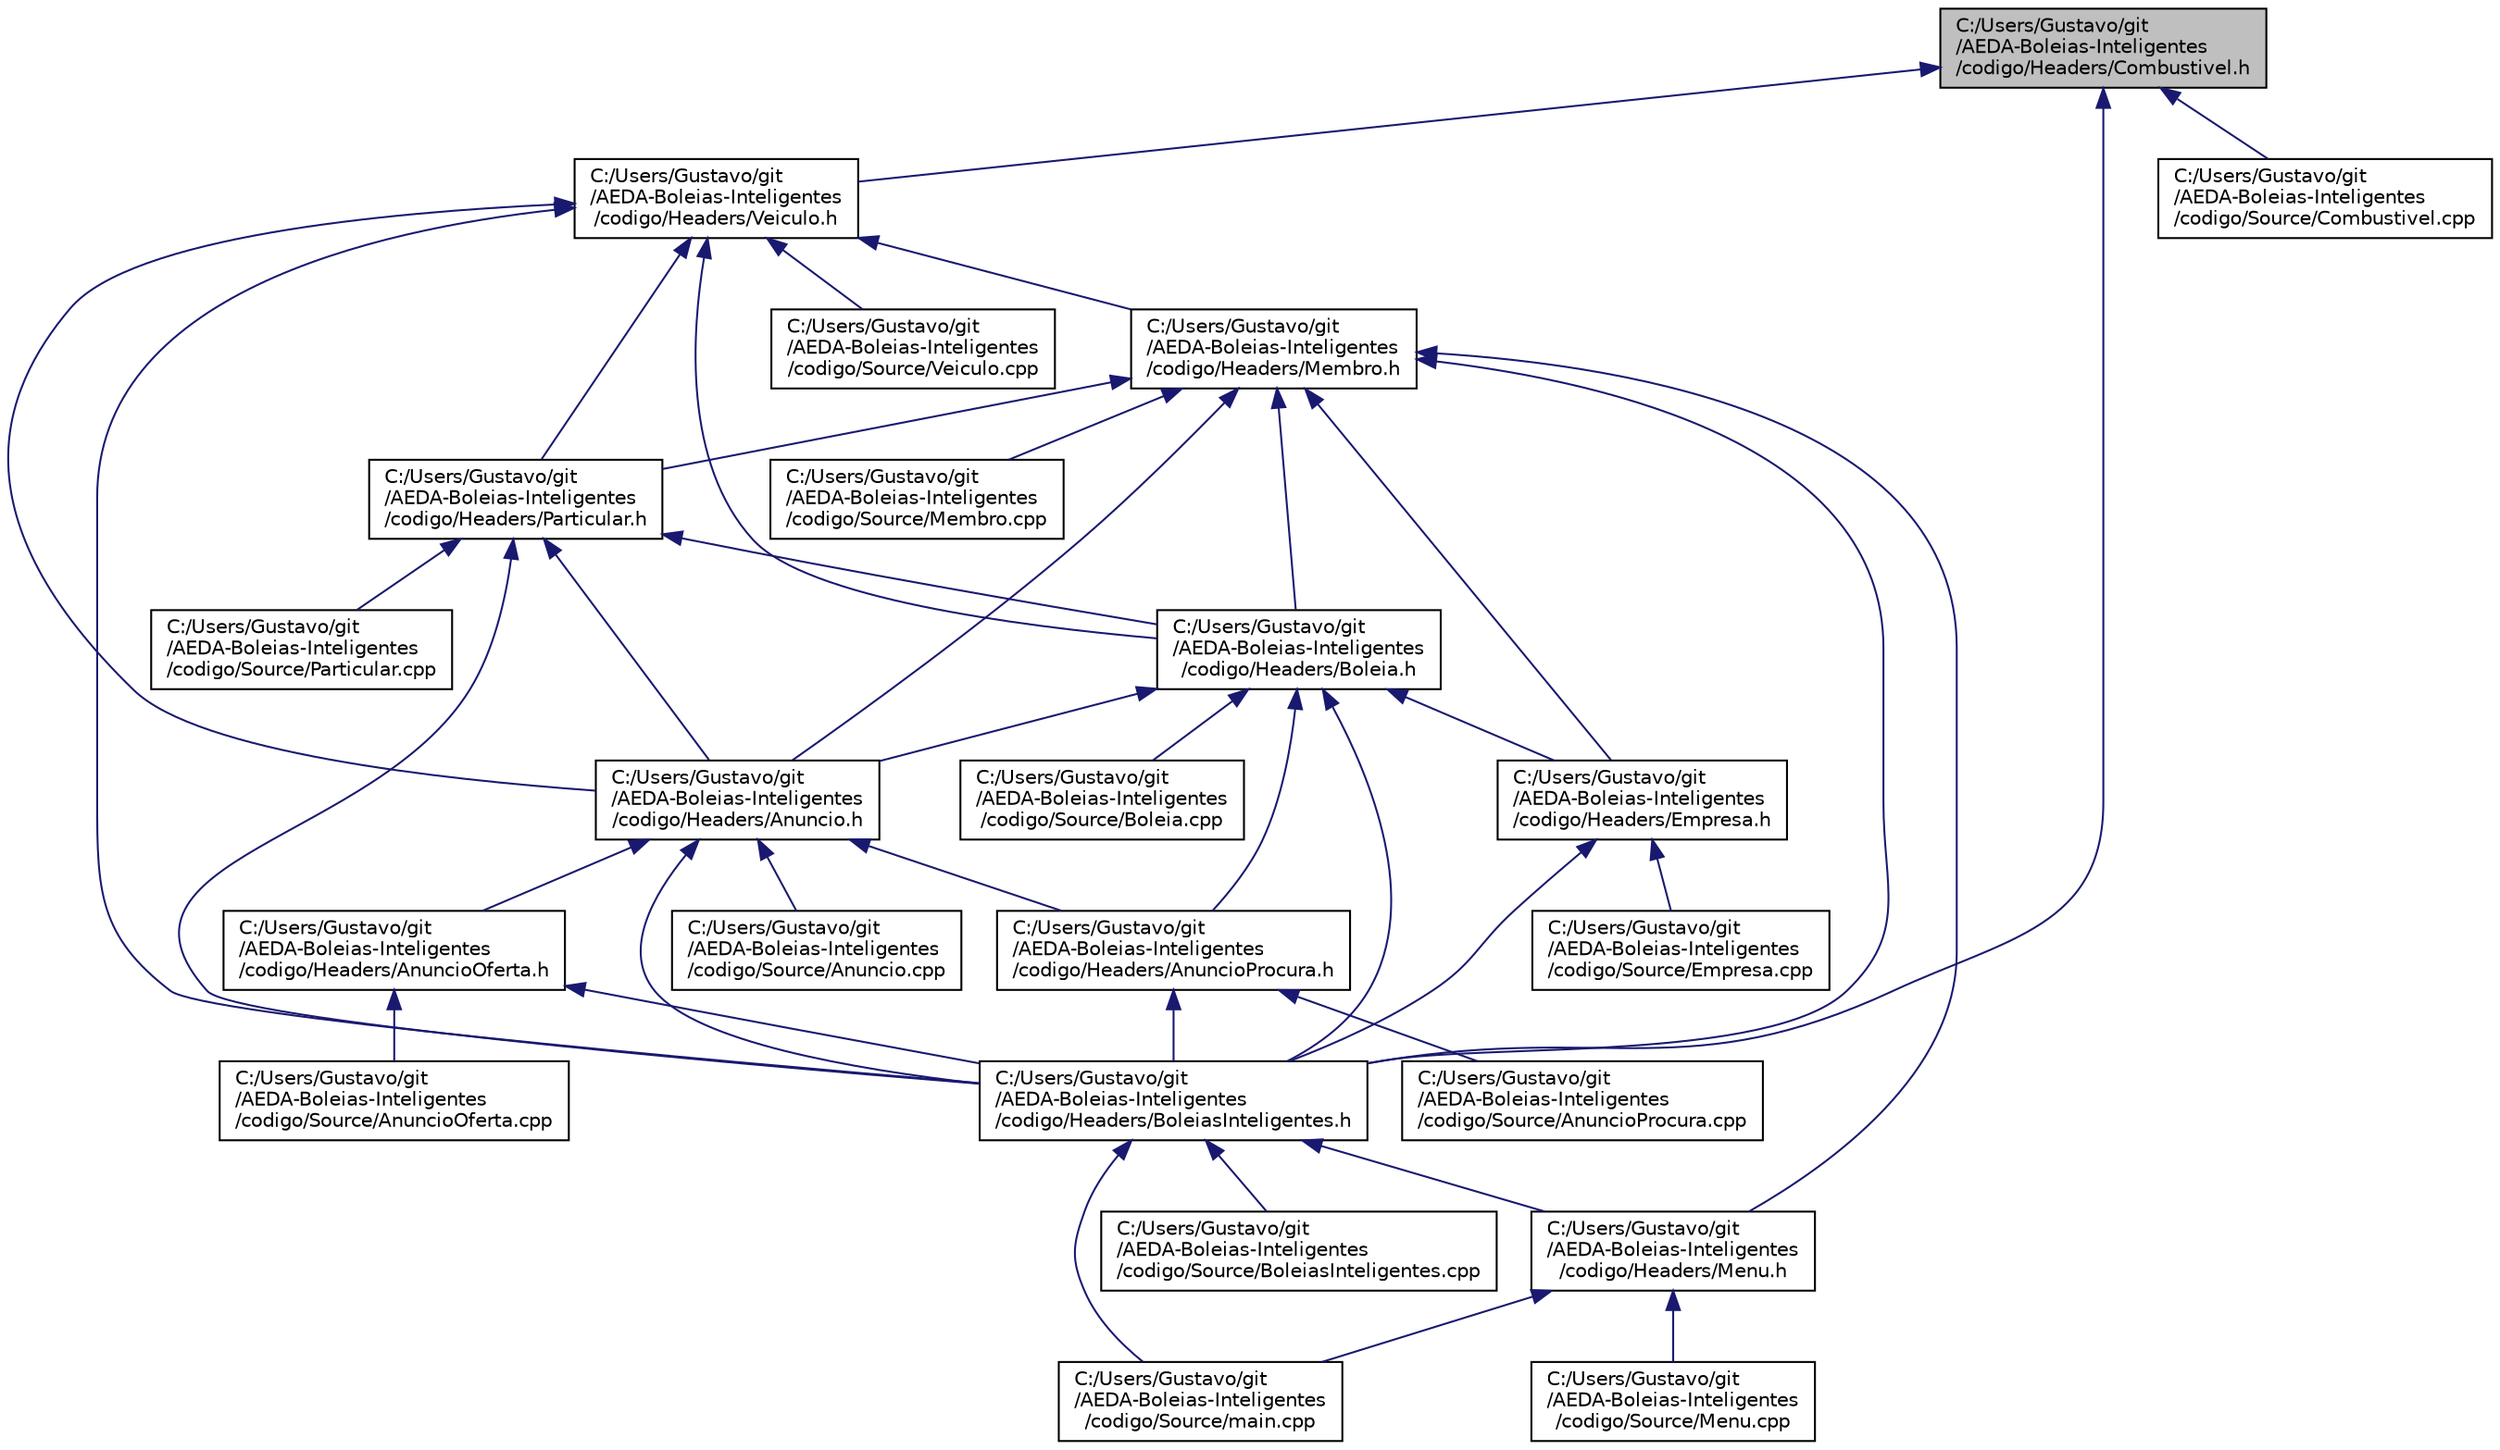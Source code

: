 digraph "C:/Users/Gustavo/git/AEDA-Boleias-Inteligentes/codigo/Headers/Combustivel.h"
{
  edge [fontname="Helvetica",fontsize="10",labelfontname="Helvetica",labelfontsize="10"];
  node [fontname="Helvetica",fontsize="10",shape=record];
  Node1 [label="C:/Users/Gustavo/git\l/AEDA-Boleias-Inteligentes\l/codigo/Headers/Combustivel.h",height=0.2,width=0.4,color="black", fillcolor="grey75", style="filled", fontcolor="black"];
  Node1 -> Node2 [dir="back",color="midnightblue",fontsize="10",style="solid"];
  Node2 [label="C:/Users/Gustavo/git\l/AEDA-Boleias-Inteligentes\l/codigo/Headers/Veiculo.h",height=0.2,width=0.4,color="black", fillcolor="white", style="filled",URL="$_veiculo_8h.html"];
  Node2 -> Node3 [dir="back",color="midnightblue",fontsize="10",style="solid"];
  Node3 [label="C:/Users/Gustavo/git\l/AEDA-Boleias-Inteligentes\l/codigo/Headers/Membro.h",height=0.2,width=0.4,color="black", fillcolor="white", style="filled",URL="$_membro_8h.html"];
  Node3 -> Node4 [dir="back",color="midnightblue",fontsize="10",style="solid"];
  Node4 [label="C:/Users/Gustavo/git\l/AEDA-Boleias-Inteligentes\l/codigo/Headers/Anuncio.h",height=0.2,width=0.4,color="black", fillcolor="white", style="filled",URL="$_anuncio_8h.html"];
  Node4 -> Node5 [dir="back",color="midnightblue",fontsize="10",style="solid"];
  Node5 [label="C:/Users/Gustavo/git\l/AEDA-Boleias-Inteligentes\l/codigo/Headers/AnuncioOferta.h",height=0.2,width=0.4,color="black", fillcolor="white", style="filled",URL="$_anuncio_oferta_8h.html"];
  Node5 -> Node6 [dir="back",color="midnightblue",fontsize="10",style="solid"];
  Node6 [label="C:/Users/Gustavo/git\l/AEDA-Boleias-Inteligentes\l/codigo/Headers/BoleiasInteligentes.h",height=0.2,width=0.4,color="black", fillcolor="white", style="filled",URL="$_boleias_inteligentes_8h.html"];
  Node6 -> Node7 [dir="back",color="midnightblue",fontsize="10",style="solid"];
  Node7 [label="C:/Users/Gustavo/git\l/AEDA-Boleias-Inteligentes\l/codigo/Headers/Menu.h",height=0.2,width=0.4,color="black", fillcolor="white", style="filled",URL="$_menu_8h.html"];
  Node7 -> Node8 [dir="back",color="midnightblue",fontsize="10",style="solid"];
  Node8 [label="C:/Users/Gustavo/git\l/AEDA-Boleias-Inteligentes\l/codigo/Source/main.cpp",height=0.2,width=0.4,color="black", fillcolor="white", style="filled",URL="$main_8cpp.html"];
  Node7 -> Node9 [dir="back",color="midnightblue",fontsize="10",style="solid"];
  Node9 [label="C:/Users/Gustavo/git\l/AEDA-Boleias-Inteligentes\l/codigo/Source/Menu.cpp",height=0.2,width=0.4,color="black", fillcolor="white", style="filled",URL="$_menu_8cpp.html"];
  Node6 -> Node10 [dir="back",color="midnightblue",fontsize="10",style="solid"];
  Node10 [label="C:/Users/Gustavo/git\l/AEDA-Boleias-Inteligentes\l/codigo/Source/BoleiasInteligentes.cpp",height=0.2,width=0.4,color="black", fillcolor="white", style="filled",URL="$_boleias_inteligentes_8cpp.html"];
  Node6 -> Node8 [dir="back",color="midnightblue",fontsize="10",style="solid"];
  Node5 -> Node11 [dir="back",color="midnightblue",fontsize="10",style="solid"];
  Node11 [label="C:/Users/Gustavo/git\l/AEDA-Boleias-Inteligentes\l/codigo/Source/AnuncioOferta.cpp",height=0.2,width=0.4,color="black", fillcolor="white", style="filled",URL="$_anuncio_oferta_8cpp.html"];
  Node4 -> Node12 [dir="back",color="midnightblue",fontsize="10",style="solid"];
  Node12 [label="C:/Users/Gustavo/git\l/AEDA-Boleias-Inteligentes\l/codigo/Headers/AnuncioProcura.h",height=0.2,width=0.4,color="black", fillcolor="white", style="filled",URL="$_anuncio_procura_8h.html"];
  Node12 -> Node6 [dir="back",color="midnightblue",fontsize="10",style="solid"];
  Node12 -> Node13 [dir="back",color="midnightblue",fontsize="10",style="solid"];
  Node13 [label="C:/Users/Gustavo/git\l/AEDA-Boleias-Inteligentes\l/codigo/Source/AnuncioProcura.cpp",height=0.2,width=0.4,color="black", fillcolor="white", style="filled",URL="$_anuncio_procura_8cpp.html"];
  Node4 -> Node6 [dir="back",color="midnightblue",fontsize="10",style="solid"];
  Node4 -> Node14 [dir="back",color="midnightblue",fontsize="10",style="solid"];
  Node14 [label="C:/Users/Gustavo/git\l/AEDA-Boleias-Inteligentes\l/codigo/Source/Anuncio.cpp",height=0.2,width=0.4,color="black", fillcolor="white", style="filled",URL="$_anuncio_8cpp.html"];
  Node3 -> Node15 [dir="back",color="midnightblue",fontsize="10",style="solid"];
  Node15 [label="C:/Users/Gustavo/git\l/AEDA-Boleias-Inteligentes\l/codigo/Headers/Particular.h",height=0.2,width=0.4,color="black", fillcolor="white", style="filled",URL="$_particular_8h.html"];
  Node15 -> Node4 [dir="back",color="midnightblue",fontsize="10",style="solid"];
  Node15 -> Node16 [dir="back",color="midnightblue",fontsize="10",style="solid"];
  Node16 [label="C:/Users/Gustavo/git\l/AEDA-Boleias-Inteligentes\l/codigo/Headers/Boleia.h",height=0.2,width=0.4,color="black", fillcolor="white", style="filled",URL="$_boleia_8h.html"];
  Node16 -> Node4 [dir="back",color="midnightblue",fontsize="10",style="solid"];
  Node16 -> Node12 [dir="back",color="midnightblue",fontsize="10",style="solid"];
  Node16 -> Node6 [dir="back",color="midnightblue",fontsize="10",style="solid"];
  Node16 -> Node17 [dir="back",color="midnightblue",fontsize="10",style="solid"];
  Node17 [label="C:/Users/Gustavo/git\l/AEDA-Boleias-Inteligentes\l/codigo/Headers/Empresa.h",height=0.2,width=0.4,color="black", fillcolor="white", style="filled",URL="$_empresa_8h.html"];
  Node17 -> Node6 [dir="back",color="midnightblue",fontsize="10",style="solid"];
  Node17 -> Node18 [dir="back",color="midnightblue",fontsize="10",style="solid"];
  Node18 [label="C:/Users/Gustavo/git\l/AEDA-Boleias-Inteligentes\l/codigo/Source/Empresa.cpp",height=0.2,width=0.4,color="black", fillcolor="white", style="filled",URL="$_empresa_8cpp.html"];
  Node16 -> Node19 [dir="back",color="midnightblue",fontsize="10",style="solid"];
  Node19 [label="C:/Users/Gustavo/git\l/AEDA-Boleias-Inteligentes\l/codigo/Source/Boleia.cpp",height=0.2,width=0.4,color="black", fillcolor="white", style="filled",URL="$_boleia_8cpp.html"];
  Node15 -> Node6 [dir="back",color="midnightblue",fontsize="10",style="solid"];
  Node15 -> Node20 [dir="back",color="midnightblue",fontsize="10",style="solid"];
  Node20 [label="C:/Users/Gustavo/git\l/AEDA-Boleias-Inteligentes\l/codigo/Source/Particular.cpp",height=0.2,width=0.4,color="black", fillcolor="white", style="filled",URL="$_particular_8cpp.html"];
  Node3 -> Node16 [dir="back",color="midnightblue",fontsize="10",style="solid"];
  Node3 -> Node6 [dir="back",color="midnightblue",fontsize="10",style="solid"];
  Node3 -> Node17 [dir="back",color="midnightblue",fontsize="10",style="solid"];
  Node3 -> Node7 [dir="back",color="midnightblue",fontsize="10",style="solid"];
  Node3 -> Node21 [dir="back",color="midnightblue",fontsize="10",style="solid"];
  Node21 [label="C:/Users/Gustavo/git\l/AEDA-Boleias-Inteligentes\l/codigo/Source/Membro.cpp",height=0.2,width=0.4,color="black", fillcolor="white", style="filled",URL="$_membro_8cpp.html"];
  Node2 -> Node15 [dir="back",color="midnightblue",fontsize="10",style="solid"];
  Node2 -> Node16 [dir="back",color="midnightblue",fontsize="10",style="solid"];
  Node2 -> Node4 [dir="back",color="midnightblue",fontsize="10",style="solid"];
  Node2 -> Node6 [dir="back",color="midnightblue",fontsize="10",style="solid"];
  Node2 -> Node22 [dir="back",color="midnightblue",fontsize="10",style="solid"];
  Node22 [label="C:/Users/Gustavo/git\l/AEDA-Boleias-Inteligentes\l/codigo/Source/Veiculo.cpp",height=0.2,width=0.4,color="black", fillcolor="white", style="filled",URL="$_veiculo_8cpp.html"];
  Node1 -> Node6 [dir="back",color="midnightblue",fontsize="10",style="solid"];
  Node1 -> Node23 [dir="back",color="midnightblue",fontsize="10",style="solid"];
  Node23 [label="C:/Users/Gustavo/git\l/AEDA-Boleias-Inteligentes\l/codigo/Source/Combustivel.cpp",height=0.2,width=0.4,color="black", fillcolor="white", style="filled",URL="$_combustivel_8cpp.html"];
}
